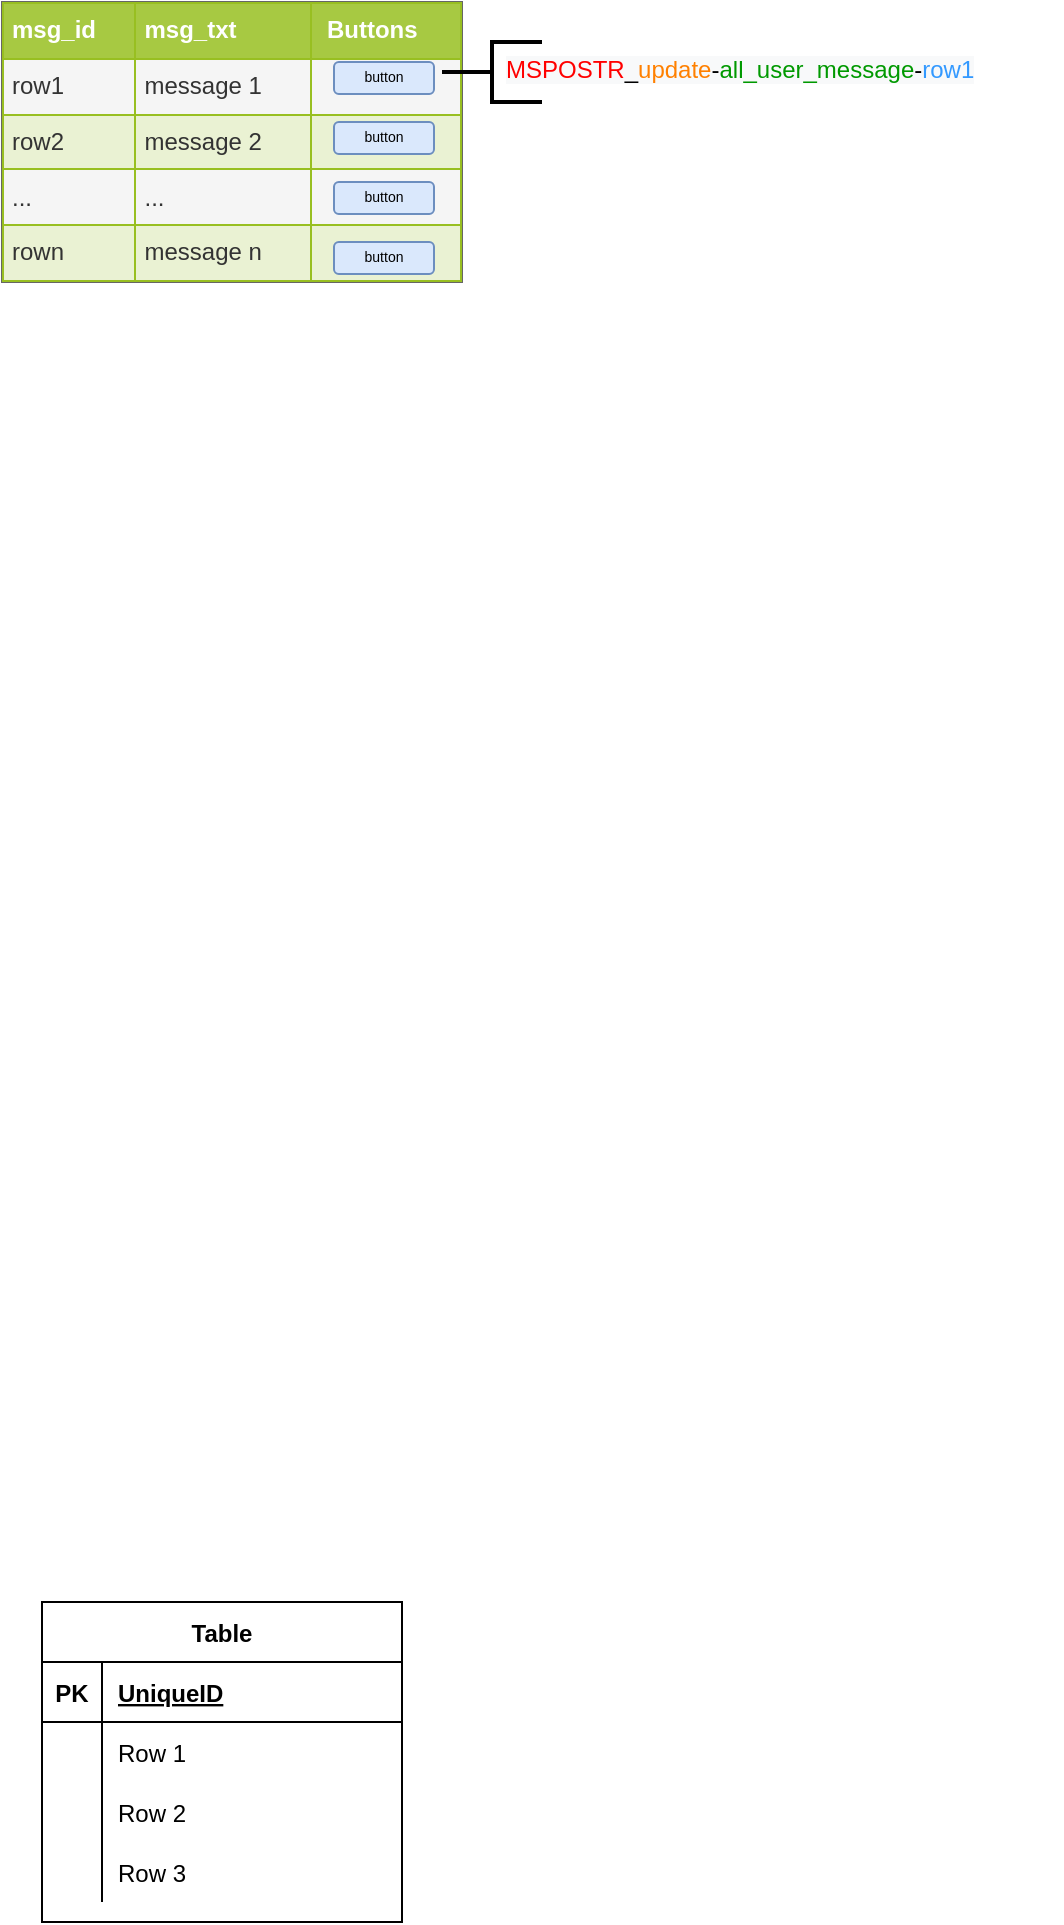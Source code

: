 <mxfile version="20.1.1" type="github">
  <diagram id="bF258GAc_PBjeF9Ll8Ez" name="Page-1">
    <mxGraphModel dx="1048" dy="685" grid="1" gridSize="10" guides="1" tooltips="1" connect="1" arrows="1" fold="1" page="1" pageScale="1" pageWidth="850" pageHeight="1100" math="0" shadow="0">
      <root>
        <mxCell id="0" />
        <mxCell id="1" parent="0" />
        <mxCell id="5jBcee0p2n8Mi4Q1_lTi-1" value="Table" style="shape=table;startSize=30;container=1;collapsible=1;childLayout=tableLayout;fixedRows=1;rowLines=0;fontStyle=1;align=center;resizeLast=1;" vertex="1" parent="1">
          <mxGeometry x="360" y="820" width="180" height="160" as="geometry" />
        </mxCell>
        <mxCell id="5jBcee0p2n8Mi4Q1_lTi-2" value="" style="shape=tableRow;horizontal=0;startSize=0;swimlaneHead=0;swimlaneBody=0;fillColor=none;collapsible=0;dropTarget=0;points=[[0,0.5],[1,0.5]];portConstraint=eastwest;top=0;left=0;right=0;bottom=1;" vertex="1" parent="5jBcee0p2n8Mi4Q1_lTi-1">
          <mxGeometry y="30" width="180" height="30" as="geometry" />
        </mxCell>
        <mxCell id="5jBcee0p2n8Mi4Q1_lTi-3" value="PK" style="shape=partialRectangle;connectable=0;fillColor=none;top=0;left=0;bottom=0;right=0;fontStyle=1;overflow=hidden;" vertex="1" parent="5jBcee0p2n8Mi4Q1_lTi-2">
          <mxGeometry width="30" height="30" as="geometry">
            <mxRectangle width="30" height="30" as="alternateBounds" />
          </mxGeometry>
        </mxCell>
        <mxCell id="5jBcee0p2n8Mi4Q1_lTi-4" value="UniqueID" style="shape=partialRectangle;connectable=0;fillColor=none;top=0;left=0;bottom=0;right=0;align=left;spacingLeft=6;fontStyle=5;overflow=hidden;" vertex="1" parent="5jBcee0p2n8Mi4Q1_lTi-2">
          <mxGeometry x="30" width="150" height="30" as="geometry">
            <mxRectangle width="150" height="30" as="alternateBounds" />
          </mxGeometry>
        </mxCell>
        <mxCell id="5jBcee0p2n8Mi4Q1_lTi-5" value="" style="shape=tableRow;horizontal=0;startSize=0;swimlaneHead=0;swimlaneBody=0;fillColor=none;collapsible=0;dropTarget=0;points=[[0,0.5],[1,0.5]];portConstraint=eastwest;top=0;left=0;right=0;bottom=0;" vertex="1" parent="5jBcee0p2n8Mi4Q1_lTi-1">
          <mxGeometry y="60" width="180" height="30" as="geometry" />
        </mxCell>
        <mxCell id="5jBcee0p2n8Mi4Q1_lTi-6" value="" style="shape=partialRectangle;connectable=0;fillColor=none;top=0;left=0;bottom=0;right=0;editable=1;overflow=hidden;" vertex="1" parent="5jBcee0p2n8Mi4Q1_lTi-5">
          <mxGeometry width="30" height="30" as="geometry">
            <mxRectangle width="30" height="30" as="alternateBounds" />
          </mxGeometry>
        </mxCell>
        <mxCell id="5jBcee0p2n8Mi4Q1_lTi-7" value="Row 1" style="shape=partialRectangle;connectable=0;fillColor=none;top=0;left=0;bottom=0;right=0;align=left;spacingLeft=6;overflow=hidden;" vertex="1" parent="5jBcee0p2n8Mi4Q1_lTi-5">
          <mxGeometry x="30" width="150" height="30" as="geometry">
            <mxRectangle width="150" height="30" as="alternateBounds" />
          </mxGeometry>
        </mxCell>
        <mxCell id="5jBcee0p2n8Mi4Q1_lTi-8" value="" style="shape=tableRow;horizontal=0;startSize=0;swimlaneHead=0;swimlaneBody=0;fillColor=none;collapsible=0;dropTarget=0;points=[[0,0.5],[1,0.5]];portConstraint=eastwest;top=0;left=0;right=0;bottom=0;" vertex="1" parent="5jBcee0p2n8Mi4Q1_lTi-1">
          <mxGeometry y="90" width="180" height="30" as="geometry" />
        </mxCell>
        <mxCell id="5jBcee0p2n8Mi4Q1_lTi-9" value="" style="shape=partialRectangle;connectable=0;fillColor=none;top=0;left=0;bottom=0;right=0;editable=1;overflow=hidden;" vertex="1" parent="5jBcee0p2n8Mi4Q1_lTi-8">
          <mxGeometry width="30" height="30" as="geometry">
            <mxRectangle width="30" height="30" as="alternateBounds" />
          </mxGeometry>
        </mxCell>
        <mxCell id="5jBcee0p2n8Mi4Q1_lTi-10" value="Row 2" style="shape=partialRectangle;connectable=0;fillColor=none;top=0;left=0;bottom=0;right=0;align=left;spacingLeft=6;overflow=hidden;" vertex="1" parent="5jBcee0p2n8Mi4Q1_lTi-8">
          <mxGeometry x="30" width="150" height="30" as="geometry">
            <mxRectangle width="150" height="30" as="alternateBounds" />
          </mxGeometry>
        </mxCell>
        <mxCell id="5jBcee0p2n8Mi4Q1_lTi-11" value="" style="shape=tableRow;horizontal=0;startSize=0;swimlaneHead=0;swimlaneBody=0;fillColor=none;collapsible=0;dropTarget=0;points=[[0,0.5],[1,0.5]];portConstraint=eastwest;top=0;left=0;right=0;bottom=0;" vertex="1" parent="5jBcee0p2n8Mi4Q1_lTi-1">
          <mxGeometry y="120" width="180" height="30" as="geometry" />
        </mxCell>
        <mxCell id="5jBcee0p2n8Mi4Q1_lTi-12" value="" style="shape=partialRectangle;connectable=0;fillColor=none;top=0;left=0;bottom=0;right=0;editable=1;overflow=hidden;" vertex="1" parent="5jBcee0p2n8Mi4Q1_lTi-11">
          <mxGeometry width="30" height="30" as="geometry">
            <mxRectangle width="30" height="30" as="alternateBounds" />
          </mxGeometry>
        </mxCell>
        <mxCell id="5jBcee0p2n8Mi4Q1_lTi-13" value="Row 3" style="shape=partialRectangle;connectable=0;fillColor=none;top=0;left=0;bottom=0;right=0;align=left;spacingLeft=6;overflow=hidden;" vertex="1" parent="5jBcee0p2n8Mi4Q1_lTi-11">
          <mxGeometry x="30" width="150" height="30" as="geometry">
            <mxRectangle width="150" height="30" as="alternateBounds" />
          </mxGeometry>
        </mxCell>
        <mxCell id="5jBcee0p2n8Mi4Q1_lTi-16" value="&lt;span style=&quot;font-family: Helvetica; font-size: 12px; font-style: normal; font-variant-ligatures: normal; font-variant-caps: normal; font-weight: 400; letter-spacing: normal; orphans: 2; text-align: center; text-indent: 0px; text-transform: none; widows: 2; word-spacing: 0px; -webkit-text-stroke-width: 0px; background-color: rgb(248, 249, 250); text-decoration-thickness: initial; text-decoration-style: initial; text-decoration-color: initial; float: none; display: inline !important;&quot;&gt;&lt;font color=&quot;#ff0000&quot; style=&quot;font-size: 12px;&quot;&gt;MSPOSTR&lt;/font&gt;_&lt;font color=&quot;#ff8000&quot; style=&quot;font-size: 12px;&quot;&gt;update&lt;/font&gt;&lt;/span&gt;&lt;span style=&quot;color: rgb(0, 0, 0); font-family: Helvetica; font-size: 12px; font-style: normal; font-variant-ligatures: normal; font-variant-caps: normal; font-weight: 400; letter-spacing: normal; orphans: 2; text-align: center; text-indent: 0px; text-transform: none; widows: 2; word-spacing: 0px; -webkit-text-stroke-width: 0px; background-color: rgb(248, 249, 250); text-decoration-thickness: initial; text-decoration-style: initial; text-decoration-color: initial; float: none; display: inline !important;&quot;&gt;-&lt;/span&gt;&lt;span style=&quot;font-family: Helvetica; font-size: 12px; font-style: normal; font-variant-ligatures: normal; font-variant-caps: normal; font-weight: 400; letter-spacing: normal; orphans: 2; text-align: center; text-indent: 0px; text-transform: none; widows: 2; word-spacing: 0px; -webkit-text-stroke-width: 0px; background-color: rgb(248, 249, 250); text-decoration-thickness: initial; text-decoration-style: initial; text-decoration-color: initial; float: none; display: inline !important;&quot;&gt;&lt;font color=&quot;#009900&quot; style=&quot;font-size: 12px;&quot;&gt;all_user_message&lt;/font&gt;&lt;/span&gt;&lt;span style=&quot;color: rgb(0, 0, 0); font-family: Helvetica; font-size: 12px; font-style: normal; font-variant-ligatures: normal; font-variant-caps: normal; font-weight: 400; letter-spacing: normal; orphans: 2; text-align: center; text-indent: 0px; text-transform: none; widows: 2; word-spacing: 0px; -webkit-text-stroke-width: 0px; background-color: rgb(248, 249, 250); text-decoration-thickness: initial; text-decoration-style: initial; text-decoration-color: initial; float: none; display: inline !important;&quot;&gt;-&lt;/span&gt;&lt;span style=&quot;font-family: Helvetica; font-size: 12px; font-style: normal; font-variant-ligatures: normal; font-variant-caps: normal; font-weight: 400; letter-spacing: normal; orphans: 2; text-align: center; text-indent: 0px; text-transform: none; widows: 2; word-spacing: 0px; -webkit-text-stroke-width: 0px; background-color: rgb(248, 249, 250); text-decoration-thickness: initial; text-decoration-style: initial; text-decoration-color: initial; float: none; display: inline !important;&quot;&gt;&lt;font color=&quot;#3399ff&quot; style=&quot;font-size: 12px;&quot;&gt;row1&lt;/font&gt;&lt;/span&gt;" style="text;whiteSpace=wrap;html=1;fontSize=12;" vertex="1" parent="1">
          <mxGeometry x="590" y="40" width="280" height="30" as="geometry" />
        </mxCell>
        <mxCell id="5jBcee0p2n8Mi4Q1_lTi-29" value="" style="group" vertex="1" connectable="0" parent="1">
          <mxGeometry x="340" y="20" width="230" height="140" as="geometry" />
        </mxCell>
        <mxCell id="5jBcee0p2n8Mi4Q1_lTi-14" value="&lt;table border=&quot;1&quot; width=&quot;100%&quot; height=&quot;100%&quot; cellpadding=&quot;4&quot; style=&quot;width:100%;height:100%;border-collapse:collapse;&quot;&gt;&lt;tbody&gt;&lt;tr style=&quot;background-color:#A7C942;color:#ffffff;border:1px solid #98bf21;&quot;&gt;&lt;th align=&quot;left&quot;&gt;msg_id&lt;/th&gt;&lt;th align=&quot;left&quot;&gt;msg_txt&lt;/th&gt;&lt;th align=&quot;left&quot;&gt;&amp;nbsp;Buttons&lt;/th&gt;&lt;/tr&gt;&lt;tr style=&quot;border:1px solid #98bf21;&quot;&gt;&lt;td&gt;row1&lt;/td&gt;&lt;td&gt;message 1&lt;/td&gt;&lt;td&gt;&lt;span style=&quot;color: rgba(0, 0, 0, 0); font-family: monospace; font-size: 0px;&quot;&gt;%3CmxGraphModel%3E%3Croot%3E%3CmxCell%20id%3D%220%22%2F%3E%3CmxCell%20id%3D%221%22%20parent%3D%220%22%2F%3E%3CmxCell%20id%3D%222%22%20value%3D%22button%22%20style%3D%22rounded%3D1%3BwhiteSpace%3Dwrap%3Bhtml%3D1%3BfontSize%3D7%3B%22%20vertex%3D%221%22%20parent%3D%221%22%3E%3CmxGeometry%20x%3D%22550%22%20y%3D%2250%22%20width%3D%2250%22%20height%3D%2230%22%20as%3D%22geometry%22%2F%3E%3C%2FmxCell%3E%3C%2Froot%3E%3C%2FmxGraphModel%3E&lt;/span&gt;&lt;br&gt;&lt;/td&gt;&lt;/tr&gt;&lt;tr style=&quot;background-color:#EAF2D3;border:1px solid #98bf21;&quot;&gt;&lt;td&gt;row2&lt;/td&gt;&lt;td&gt;message 2&lt;/td&gt;&lt;td&gt;&lt;br&gt;&lt;/td&gt;&lt;/tr&gt;&lt;tr style=&quot;border:1px solid #98bf21;&quot;&gt;&lt;td&gt;...&lt;/td&gt;&lt;td&gt;...&amp;nbsp;&lt;/td&gt;&lt;td&gt;&lt;br&gt;&lt;/td&gt;&lt;/tr&gt;&lt;tr style=&quot;background-color:#EAF2D3;border:1px solid #98bf21;&quot;&gt;&lt;td&gt;rown&lt;/td&gt;&lt;td&gt;message n&lt;/td&gt;&lt;td&gt;&lt;br&gt;&lt;/td&gt;&lt;/tr&gt;&lt;/tbody&gt;&lt;/table&gt;" style="text;html=1;overflow=fill;rounded=0;fillColor=#f5f5f5;strokeColor=#666666;fontColor=#333333;" vertex="1" parent="5jBcee0p2n8Mi4Q1_lTi-29">
          <mxGeometry width="230" height="140" as="geometry" />
        </mxCell>
        <mxCell id="5jBcee0p2n8Mi4Q1_lTi-25" value="button" style="rounded=1;whiteSpace=wrap;html=1;fontSize=7;fillColor=#dae8fc;strokeColor=#6c8ebf;" vertex="1" parent="5jBcee0p2n8Mi4Q1_lTi-29">
          <mxGeometry x="166" y="30" width="50" height="16" as="geometry" />
        </mxCell>
        <mxCell id="5jBcee0p2n8Mi4Q1_lTi-26" value="button" style="rounded=1;whiteSpace=wrap;html=1;fontSize=7;fillColor=#dae8fc;strokeColor=#6c8ebf;" vertex="1" parent="5jBcee0p2n8Mi4Q1_lTi-29">
          <mxGeometry x="166" y="60" width="50" height="16" as="geometry" />
        </mxCell>
        <mxCell id="5jBcee0p2n8Mi4Q1_lTi-27" value="button" style="rounded=1;whiteSpace=wrap;html=1;fontSize=7;fillColor=#dae8fc;strokeColor=#6c8ebf;" vertex="1" parent="5jBcee0p2n8Mi4Q1_lTi-29">
          <mxGeometry x="166" y="90" width="50" height="16" as="geometry" />
        </mxCell>
        <mxCell id="5jBcee0p2n8Mi4Q1_lTi-28" value="button" style="rounded=1;whiteSpace=wrap;html=1;fontSize=7;fillColor=#dae8fc;strokeColor=#6c8ebf;" vertex="1" parent="5jBcee0p2n8Mi4Q1_lTi-29">
          <mxGeometry x="166" y="120" width="50" height="16" as="geometry" />
        </mxCell>
        <mxCell id="5jBcee0p2n8Mi4Q1_lTi-30" value="" style="strokeWidth=2;html=1;shape=mxgraph.flowchart.annotation_2;align=left;labelPosition=right;pointerEvents=1;fontSize=7;" vertex="1" parent="1">
          <mxGeometry x="560" y="40" width="50" height="30" as="geometry" />
        </mxCell>
      </root>
    </mxGraphModel>
  </diagram>
</mxfile>
